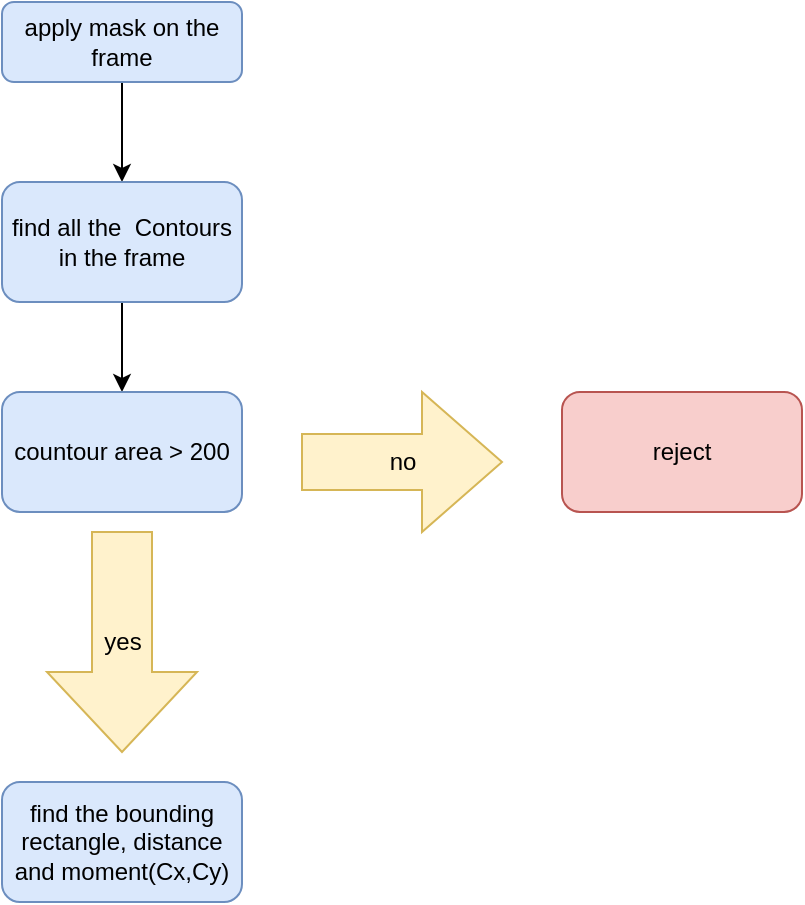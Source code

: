 <mxfile version="24.5.3" type="device">
  <diagram name="Page-1" id="ANGaDUapU8BfnFOeElr-">
    <mxGraphModel dx="1434" dy="843" grid="0" gridSize="10" guides="0" tooltips="1" connect="1" arrows="1" fold="1" page="1" pageScale="1" pageWidth="850" pageHeight="1100" math="0" shadow="0">
      <root>
        <mxCell id="0" />
        <mxCell id="1" parent="0" />
        <mxCell id="mlCUItzVQPp-q1BWQeOM-6" style="edgeStyle=orthogonalEdgeStyle;rounded=1;orthogonalLoop=1;jettySize=auto;html=1;entryX=0.5;entryY=0;entryDx=0;entryDy=0;" parent="1" source="9k7BWCP6V1K9Fzmg2z8V-1" target="9k7BWCP6V1K9Fzmg2z8V-5" edge="1">
          <mxGeometry relative="1" as="geometry" />
        </mxCell>
        <mxCell id="9k7BWCP6V1K9Fzmg2z8V-1" value="apply mask on the frame" style="rounded=1;whiteSpace=wrap;html=1;fillColor=#dae8fc;strokeColor=#6c8ebf;" parent="1" vertex="1">
          <mxGeometry x="250" y="240" width="120" height="40" as="geometry" />
        </mxCell>
        <mxCell id="9k7BWCP6V1K9Fzmg2z8V-2" value="reject" style="rounded=1;whiteSpace=wrap;html=1;fillColor=#f8cecc;strokeColor=#b85450;" parent="1" vertex="1">
          <mxGeometry x="530" y="435" width="120" height="60" as="geometry" />
        </mxCell>
        <mxCell id="mlCUItzVQPp-q1BWQeOM-7" style="edgeStyle=orthogonalEdgeStyle;rounded=1;orthogonalLoop=1;jettySize=auto;html=1;entryX=0.5;entryY=0;entryDx=0;entryDy=0;" parent="1" source="9k7BWCP6V1K9Fzmg2z8V-5" target="9k7BWCP6V1K9Fzmg2z8V-6" edge="1">
          <mxGeometry relative="1" as="geometry" />
        </mxCell>
        <mxCell id="9k7BWCP6V1K9Fzmg2z8V-5" value="find all the&amp;nbsp; Contours in the frame" style="rounded=1;whiteSpace=wrap;html=1;fillColor=#dae8fc;strokeColor=#6c8ebf;" parent="1" vertex="1">
          <mxGeometry x="250" y="330" width="120" height="60" as="geometry" />
        </mxCell>
        <mxCell id="9k7BWCP6V1K9Fzmg2z8V-6" value="countour area &amp;gt; 200" style="rounded=1;whiteSpace=wrap;html=1;fillColor=#dae8fc;strokeColor=#6c8ebf;" parent="1" vertex="1">
          <mxGeometry x="250" y="435" width="120" height="60" as="geometry" />
        </mxCell>
        <mxCell id="9k7BWCP6V1K9Fzmg2z8V-7" value="find the bounding rectangle, distance and moment(Cx,Cy)" style="rounded=1;whiteSpace=wrap;html=1;fillColor=#dae8fc;strokeColor=#6c8ebf;" parent="1" vertex="1">
          <mxGeometry x="250" y="630" width="120" height="60" as="geometry" />
        </mxCell>
        <mxCell id="9k7BWCP6V1K9Fzmg2z8V-16" value="yes" style="html=1;shadow=0;dashed=0;align=center;verticalAlign=middle;shape=mxgraph.arrows2.arrow;dy=0.6;dx=40;direction=south;notch=0;fillColor=#fff2cc;strokeColor=#d6b656;rounded=1;" parent="1" vertex="1">
          <mxGeometry x="272.5" y="505" width="75" height="110" as="geometry" />
        </mxCell>
        <mxCell id="9k7BWCP6V1K9Fzmg2z8V-20" value="no" style="html=1;shadow=0;dashed=0;align=center;verticalAlign=middle;shape=mxgraph.arrows2.arrow;dy=0.6;dx=40;notch=0;fillColor=#fff2cc;strokeColor=#d6b656;rounded=1;" parent="1" vertex="1">
          <mxGeometry x="400" y="435" width="100" height="70" as="geometry" />
        </mxCell>
      </root>
    </mxGraphModel>
  </diagram>
</mxfile>
